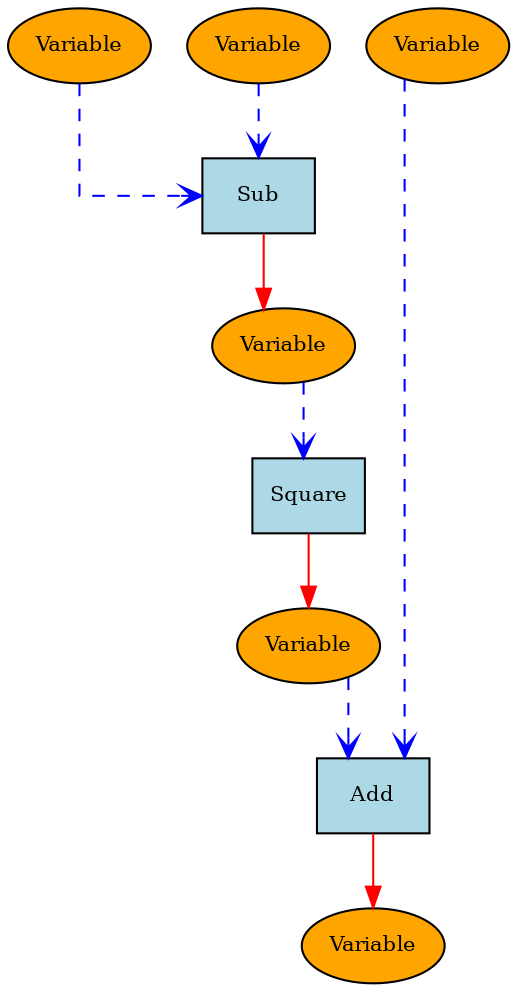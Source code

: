 digraph ComputationGraph {
      // start graph
                    splines=ortho;
                  // orthogonal edges
                    node [shape=ellipse, style=filled, fillcolor=lightgoldenrod1, fontsize=10];
    { rank=source; "0x21ed7bb6ff0"; "0x21ed7b770c0"; "0x21ed7b77e40"; }
    "0x21ed7bb6ff0" [label="Variable", style=filled, fillcolor=orange];
    "0x21ed7b77e40" [label="Variable", style=filled, fillcolor=orange];
    "0x21ed7b98fb0" [label="Sub", shape=box, style=filled, fillcolor=lightblue];
    "0x21ed7bb7590" [label="Variable", style=filled, fillcolor=orange];
    "0x21ed7bb6ff0" -> "0x21ed7b98fb0" [style=dashed, color=blue, arrowhead=vee];
    "0x21ed7b77e40" -> "0x21ed7b98fb0" [style=dashed, color=blue, arrowhead=vee];
    "0x21ed7b98fb0" -> "0x21ed7bb7590" [style=solid, color=red, arrowtail=vee];
    "0x21ed7b98f80" [label="Square", shape=box, style=filled, fillcolor=lightblue];
    "0x21ed7bb7110" [label="Variable", style=filled, fillcolor=orange];
    "0x21ed7bb7590" -> "0x21ed7b98f80" [style=dashed, color=blue, arrowhead=vee];
    "0x21ed7b98f80" -> "0x21ed7bb7110" [style=solid, color=red, arrowtail=vee];
    "0x21ed7b770c0" [label="Variable", style=filled, fillcolor=orange];
    "0x21ed7b99040" [label="Add", shape=box, style=filled, fillcolor=lightblue];
    "0x21ed7bb71a0" [label="Variable", style=filled, fillcolor=orange];
    "0x21ed7bb7110" -> "0x21ed7b99040" [style=dashed, color=blue, arrowhead=vee];
    "0x21ed7b770c0" -> "0x21ed7b99040" [style=dashed, color=blue, arrowhead=vee];
    "0x21ed7b99040" -> "0x21ed7bb71a0" [style=solid, color=red, arrowtail=vee];
}
